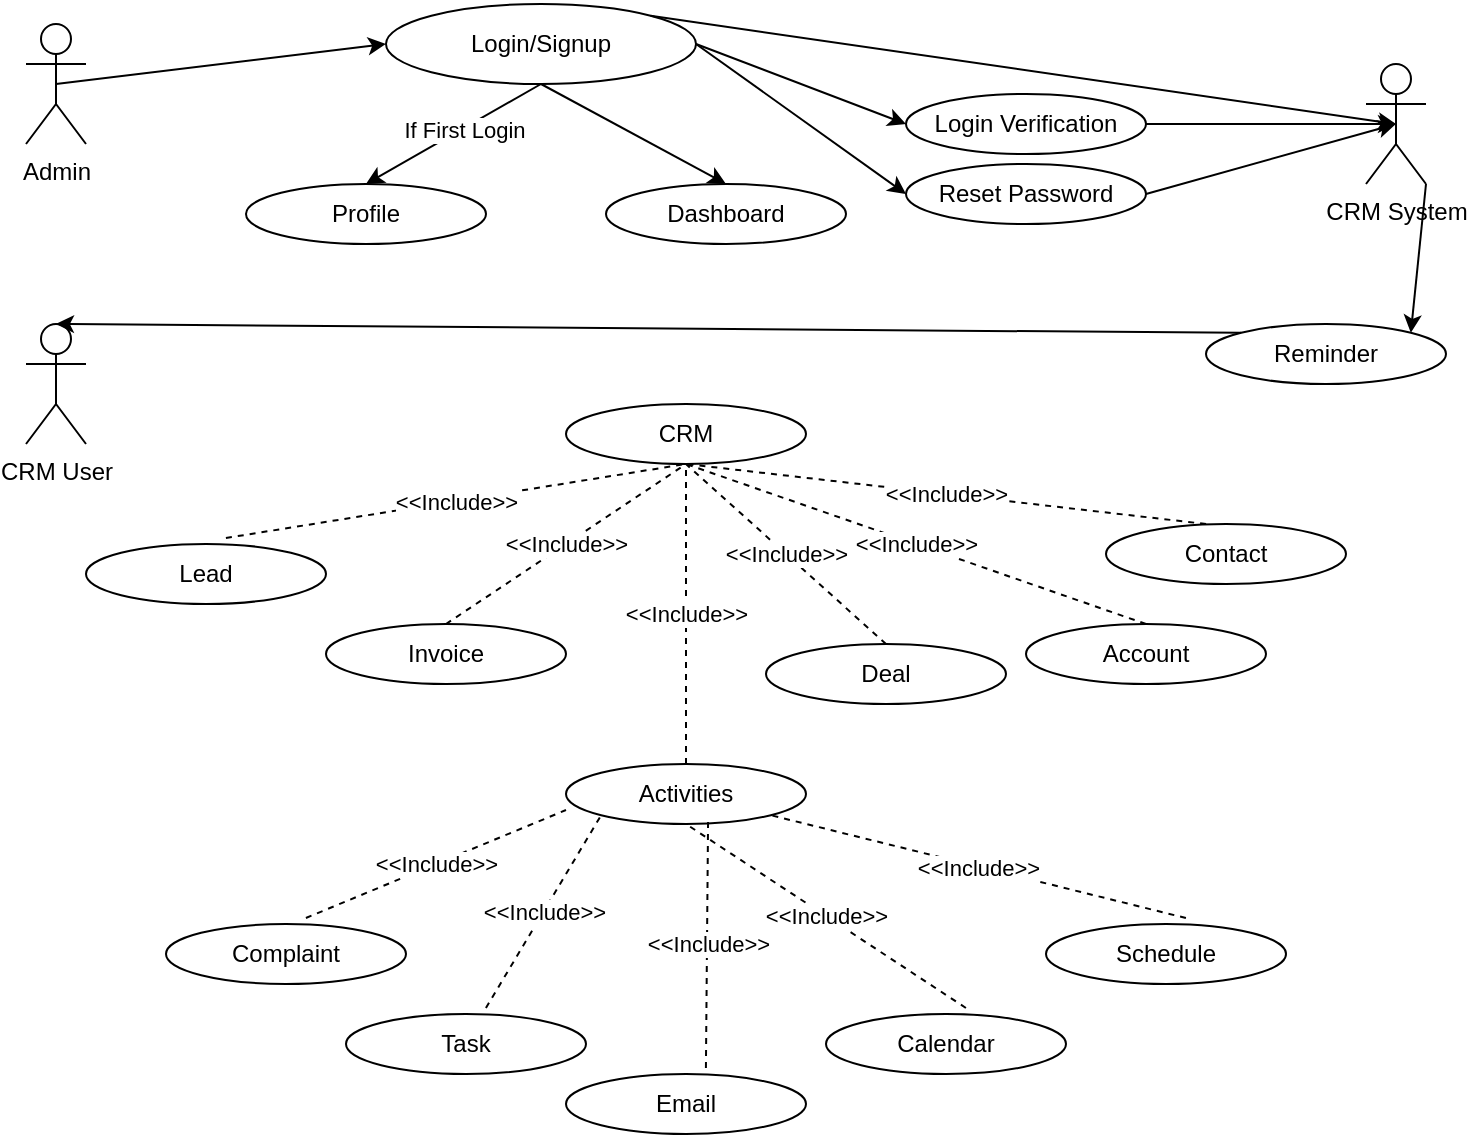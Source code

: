<mxfile version="26.1.3">
  <diagram name="Page-1" id="3NziufLDlcr1CO1E--7A">
    <mxGraphModel dx="880" dy="468" grid="1" gridSize="10" guides="1" tooltips="1" connect="1" arrows="1" fold="1" page="1" pageScale="1" pageWidth="850" pageHeight="1100" math="0" shadow="0">
      <root>
        <mxCell id="0" />
        <mxCell id="1" parent="0" />
        <mxCell id="e2TswLPF9frkwuoLJc3t-33" value="Login/Signup" style="ellipse;whiteSpace=wrap;html=1;" vertex="1" parent="1">
          <mxGeometry x="270" y="30" width="155" height="40" as="geometry" />
        </mxCell>
        <mxCell id="e2TswLPF9frkwuoLJc3t-35" value="" style="endArrow=classic;html=1;rounded=0;exitX=0.5;exitY=1;exitDx=0;exitDy=0;entryX=0.5;entryY=0;entryDx=0;entryDy=0;entryPerimeter=0;" edge="1" parent="1" source="e2TswLPF9frkwuoLJc3t-33" target="e2TswLPF9frkwuoLJc3t-38">
          <mxGeometry width="50" height="50" relative="1" as="geometry">
            <mxPoint x="360" y="280" as="sourcePoint" />
            <mxPoint x="440" y="120" as="targetPoint" />
          </mxGeometry>
        </mxCell>
        <mxCell id="e2TswLPF9frkwuoLJc3t-36" value="" style="endArrow=classic;html=1;rounded=0;exitX=0.5;exitY=1;exitDx=0;exitDy=0;entryX=0.5;entryY=0;entryDx=0;entryDy=0;entryPerimeter=0;" edge="1" parent="1" source="e2TswLPF9frkwuoLJc3t-33" target="e2TswLPF9frkwuoLJc3t-37">
          <mxGeometry width="50" height="50" relative="1" as="geometry">
            <mxPoint x="358" y="80" as="sourcePoint" />
            <mxPoint x="260" y="120" as="targetPoint" />
          </mxGeometry>
        </mxCell>
        <mxCell id="e2TswLPF9frkwuoLJc3t-39" value="If First Login" style="edgeLabel;html=1;align=center;verticalAlign=middle;resizable=0;points=[];" vertex="1" connectable="0" parent="e2TswLPF9frkwuoLJc3t-36">
          <mxGeometry x="-0.103" relative="1" as="geometry">
            <mxPoint as="offset" />
          </mxGeometry>
        </mxCell>
        <mxCell id="e2TswLPF9frkwuoLJc3t-37" value="Profile" style="ellipse;whiteSpace=wrap;html=1;" vertex="1" parent="1">
          <mxGeometry x="200" y="120" width="120" height="30" as="geometry" />
        </mxCell>
        <mxCell id="e2TswLPF9frkwuoLJc3t-38" value="Dashboard" style="ellipse;whiteSpace=wrap;html=1;" vertex="1" parent="1">
          <mxGeometry x="380" y="120" width="120" height="30" as="geometry" />
        </mxCell>
        <mxCell id="e2TswLPF9frkwuoLJc3t-41" value="Reset Password" style="ellipse;whiteSpace=wrap;html=1;" vertex="1" parent="1">
          <mxGeometry x="530" y="110" width="120" height="30" as="geometry" />
        </mxCell>
        <mxCell id="e2TswLPF9frkwuoLJc3t-42" value="Login Verification" style="ellipse;whiteSpace=wrap;html=1;" vertex="1" parent="1">
          <mxGeometry x="530" y="75" width="120" height="30" as="geometry" />
        </mxCell>
        <mxCell id="e2TswLPF9frkwuoLJc3t-43" value="" style="endArrow=classic;html=1;rounded=0;exitX=1;exitY=0.5;exitDx=0;exitDy=0;entryX=0;entryY=0.5;entryDx=0;entryDy=0;" edge="1" parent="1" source="e2TswLPF9frkwuoLJc3t-33" target="e2TswLPF9frkwuoLJc3t-42">
          <mxGeometry width="50" height="50" relative="1" as="geometry">
            <mxPoint x="358" y="80" as="sourcePoint" />
            <mxPoint x="450" y="130" as="targetPoint" />
          </mxGeometry>
        </mxCell>
        <mxCell id="e2TswLPF9frkwuoLJc3t-44" value="" style="endArrow=classic;html=1;rounded=0;exitX=1;exitY=0.5;exitDx=0;exitDy=0;entryX=0;entryY=0.5;entryDx=0;entryDy=0;" edge="1" parent="1" source="e2TswLPF9frkwuoLJc3t-33" target="e2TswLPF9frkwuoLJc3t-41">
          <mxGeometry width="50" height="50" relative="1" as="geometry">
            <mxPoint x="435" y="60" as="sourcePoint" />
            <mxPoint x="540" y="75" as="targetPoint" />
          </mxGeometry>
        </mxCell>
        <mxCell id="e2TswLPF9frkwuoLJc3t-45" value="Admin" style="shape=umlActor;verticalLabelPosition=bottom;verticalAlign=top;html=1;outlineConnect=0;" vertex="1" parent="1">
          <mxGeometry x="90" y="40" width="30" height="60" as="geometry" />
        </mxCell>
        <mxCell id="e2TswLPF9frkwuoLJc3t-49" value="CRM System" style="shape=umlActor;verticalLabelPosition=bottom;verticalAlign=top;html=1;outlineConnect=0;" vertex="1" parent="1">
          <mxGeometry x="760" y="60" width="30" height="60" as="geometry" />
        </mxCell>
        <mxCell id="e2TswLPF9frkwuoLJc3t-50" value="" style="endArrow=classic;html=1;rounded=0;exitX=1;exitY=0.5;exitDx=0;exitDy=0;entryX=0.5;entryY=0.5;entryDx=0;entryDy=0;entryPerimeter=0;" edge="1" parent="1" source="e2TswLPF9frkwuoLJc3t-41" target="e2TswLPF9frkwuoLJc3t-49">
          <mxGeometry width="50" height="50" relative="1" as="geometry">
            <mxPoint x="360" y="280" as="sourcePoint" />
            <mxPoint x="410" y="230" as="targetPoint" />
          </mxGeometry>
        </mxCell>
        <mxCell id="e2TswLPF9frkwuoLJc3t-51" value="" style="endArrow=classic;html=1;rounded=0;entryX=0.5;entryY=0.5;entryDx=0;entryDy=0;entryPerimeter=0;" edge="1" parent="1" source="e2TswLPF9frkwuoLJc3t-42" target="e2TswLPF9frkwuoLJc3t-49">
          <mxGeometry width="50" height="50" relative="1" as="geometry">
            <mxPoint x="660" y="135" as="sourcePoint" />
            <mxPoint x="785" y="100" as="targetPoint" />
          </mxGeometry>
        </mxCell>
        <mxCell id="e2TswLPF9frkwuoLJc3t-52" value="" style="endArrow=classic;html=1;rounded=0;exitX=1;exitY=0;exitDx=0;exitDy=0;entryX=0.5;entryY=0.5;entryDx=0;entryDy=0;entryPerimeter=0;" edge="1" parent="1" source="e2TswLPF9frkwuoLJc3t-33" target="e2TswLPF9frkwuoLJc3t-49">
          <mxGeometry width="50" height="50" relative="1" as="geometry">
            <mxPoint x="425" y="40" as="sourcePoint" />
            <mxPoint x="760" y="78.286" as="targetPoint" />
          </mxGeometry>
        </mxCell>
        <mxCell id="e2TswLPF9frkwuoLJc3t-54" value="Reminder" style="ellipse;whiteSpace=wrap;html=1;" vertex="1" parent="1">
          <mxGeometry x="680" y="190" width="120" height="30" as="geometry" />
        </mxCell>
        <mxCell id="e2TswLPF9frkwuoLJc3t-55" value="" style="endArrow=classic;html=1;rounded=0;entryX=1;entryY=0;entryDx=0;entryDy=0;exitX=1;exitY=1;exitDx=0;exitDy=0;exitPerimeter=0;" edge="1" parent="1" source="e2TswLPF9frkwuoLJc3t-49" target="e2TswLPF9frkwuoLJc3t-54">
          <mxGeometry width="50" height="50" relative="1" as="geometry">
            <mxPoint x="360" y="280" as="sourcePoint" />
            <mxPoint x="410" y="230" as="targetPoint" />
          </mxGeometry>
        </mxCell>
        <mxCell id="e2TswLPF9frkwuoLJc3t-56" value="CRM User" style="shape=umlActor;verticalLabelPosition=bottom;verticalAlign=top;html=1;outlineConnect=0;" vertex="1" parent="1">
          <mxGeometry x="90" y="190" width="30" height="60" as="geometry" />
        </mxCell>
        <mxCell id="e2TswLPF9frkwuoLJc3t-57" value="" style="endArrow=classic;html=1;rounded=0;exitX=0;exitY=0;exitDx=0;exitDy=0;entryX=0.5;entryY=0;entryDx=0;entryDy=0;entryPerimeter=0;" edge="1" parent="1" source="e2TswLPF9frkwuoLJc3t-54" target="e2TswLPF9frkwuoLJc3t-56">
          <mxGeometry width="50" height="50" relative="1" as="geometry">
            <mxPoint x="360" y="280" as="sourcePoint" />
            <mxPoint x="410" y="230" as="targetPoint" />
          </mxGeometry>
        </mxCell>
        <mxCell id="e2TswLPF9frkwuoLJc3t-58" value="CRM" style="ellipse;whiteSpace=wrap;html=1;" vertex="1" parent="1">
          <mxGeometry x="360" y="230" width="120" height="30" as="geometry" />
        </mxCell>
        <mxCell id="e2TswLPF9frkwuoLJc3t-66" value="Lead" style="ellipse;whiteSpace=wrap;html=1;" vertex="1" parent="1">
          <mxGeometry x="120" y="300" width="120" height="30" as="geometry" />
        </mxCell>
        <mxCell id="e2TswLPF9frkwuoLJc3t-67" value="Invoice" style="ellipse;whiteSpace=wrap;html=1;" vertex="1" parent="1">
          <mxGeometry x="240" y="340" width="120" height="30" as="geometry" />
        </mxCell>
        <mxCell id="e2TswLPF9frkwuoLJc3t-68" value="Deal" style="ellipse;whiteSpace=wrap;html=1;" vertex="1" parent="1">
          <mxGeometry x="460" y="350" width="120" height="30" as="geometry" />
        </mxCell>
        <mxCell id="e2TswLPF9frkwuoLJc3t-69" value="Account" style="ellipse;whiteSpace=wrap;html=1;" vertex="1" parent="1">
          <mxGeometry x="590" y="340" width="120" height="30" as="geometry" />
        </mxCell>
        <mxCell id="e2TswLPF9frkwuoLJc3t-70" value="Contact" style="ellipse;whiteSpace=wrap;html=1;" vertex="1" parent="1">
          <mxGeometry x="630" y="290" width="120" height="30" as="geometry" />
        </mxCell>
        <mxCell id="e2TswLPF9frkwuoLJc3t-72" value="" style="endArrow=none;dashed=1;html=1;rounded=0;exitX=0.583;exitY=-0.1;exitDx=0;exitDy=0;exitPerimeter=0;entryX=0.5;entryY=1;entryDx=0;entryDy=0;" edge="1" parent="1" source="e2TswLPF9frkwuoLJc3t-66" target="e2TswLPF9frkwuoLJc3t-58">
          <mxGeometry width="50" height="50" relative="1" as="geometry">
            <mxPoint x="360" y="280" as="sourcePoint" />
            <mxPoint x="410" y="230" as="targetPoint" />
          </mxGeometry>
        </mxCell>
        <mxCell id="e2TswLPF9frkwuoLJc3t-73" value="&amp;lt;&amp;lt;Include&amp;gt;&amp;gt;" style="edgeLabel;html=1;align=center;verticalAlign=middle;resizable=0;points=[];" vertex="1" connectable="0" parent="e2TswLPF9frkwuoLJc3t-72">
          <mxGeometry x="0.001" relative="1" as="geometry">
            <mxPoint as="offset" />
          </mxGeometry>
        </mxCell>
        <mxCell id="e2TswLPF9frkwuoLJc3t-74" value="" style="endArrow=none;dashed=1;html=1;rounded=0;exitX=0.5;exitY=0;exitDx=0;exitDy=0;entryX=0.5;entryY=1;entryDx=0;entryDy=0;" edge="1" parent="1" source="e2TswLPF9frkwuoLJc3t-67" target="e2TswLPF9frkwuoLJc3t-58">
          <mxGeometry width="50" height="50" relative="1" as="geometry">
            <mxPoint x="200" y="307" as="sourcePoint" />
            <mxPoint x="430" y="270" as="targetPoint" />
          </mxGeometry>
        </mxCell>
        <mxCell id="e2TswLPF9frkwuoLJc3t-75" value="&amp;lt;&amp;lt;Include&amp;gt;&amp;gt;" style="edgeLabel;html=1;align=center;verticalAlign=middle;resizable=0;points=[];" vertex="1" connectable="0" parent="e2TswLPF9frkwuoLJc3t-74">
          <mxGeometry x="0.001" relative="1" as="geometry">
            <mxPoint as="offset" />
          </mxGeometry>
        </mxCell>
        <mxCell id="e2TswLPF9frkwuoLJc3t-76" value="" style="endArrow=none;dashed=1;html=1;rounded=0;exitX=0.5;exitY=0;exitDx=0;exitDy=0;entryX=0.5;entryY=1;entryDx=0;entryDy=0;" edge="1" parent="1" source="e2TswLPF9frkwuoLJc3t-68" target="e2TswLPF9frkwuoLJc3t-58">
          <mxGeometry width="50" height="50" relative="1" as="geometry">
            <mxPoint x="290" y="340" as="sourcePoint" />
            <mxPoint x="430" y="270" as="targetPoint" />
          </mxGeometry>
        </mxCell>
        <mxCell id="e2TswLPF9frkwuoLJc3t-77" value="&amp;lt;&amp;lt;Include&amp;gt;&amp;gt;" style="edgeLabel;html=1;align=center;verticalAlign=middle;resizable=0;points=[];" vertex="1" connectable="0" parent="e2TswLPF9frkwuoLJc3t-76">
          <mxGeometry x="0.001" relative="1" as="geometry">
            <mxPoint as="offset" />
          </mxGeometry>
        </mxCell>
        <mxCell id="e2TswLPF9frkwuoLJc3t-78" value="" style="endArrow=none;dashed=1;html=1;rounded=0;exitX=0.5;exitY=0;exitDx=0;exitDy=0;entryX=0.5;entryY=1;entryDx=0;entryDy=0;" edge="1" parent="1" source="e2TswLPF9frkwuoLJc3t-69" target="e2TswLPF9frkwuoLJc3t-58">
          <mxGeometry width="50" height="50" relative="1" as="geometry">
            <mxPoint x="290" y="340" as="sourcePoint" />
            <mxPoint x="430" y="270" as="targetPoint" />
          </mxGeometry>
        </mxCell>
        <mxCell id="e2TswLPF9frkwuoLJc3t-79" value="&amp;lt;&amp;lt;Include&amp;gt;&amp;gt;" style="edgeLabel;html=1;align=center;verticalAlign=middle;resizable=0;points=[];" vertex="1" connectable="0" parent="e2TswLPF9frkwuoLJc3t-78">
          <mxGeometry x="0.001" relative="1" as="geometry">
            <mxPoint as="offset" />
          </mxGeometry>
        </mxCell>
        <mxCell id="e2TswLPF9frkwuoLJc3t-80" value="" style="endArrow=none;dashed=1;html=1;rounded=0;exitX=0.417;exitY=0;exitDx=0;exitDy=0;entryX=0.5;entryY=1;entryDx=0;entryDy=0;exitPerimeter=0;" edge="1" parent="1" source="e2TswLPF9frkwuoLJc3t-70" target="e2TswLPF9frkwuoLJc3t-58">
          <mxGeometry width="50" height="50" relative="1" as="geometry">
            <mxPoint x="300" y="350" as="sourcePoint" />
            <mxPoint x="440" y="280" as="targetPoint" />
          </mxGeometry>
        </mxCell>
        <mxCell id="e2TswLPF9frkwuoLJc3t-81" value="&amp;lt;&amp;lt;Include&amp;gt;&amp;gt;" style="edgeLabel;html=1;align=center;verticalAlign=middle;resizable=0;points=[];" vertex="1" connectable="0" parent="e2TswLPF9frkwuoLJc3t-80">
          <mxGeometry x="0.001" relative="1" as="geometry">
            <mxPoint as="offset" />
          </mxGeometry>
        </mxCell>
        <mxCell id="e2TswLPF9frkwuoLJc3t-84" value="Activities" style="ellipse;whiteSpace=wrap;html=1;" vertex="1" parent="1">
          <mxGeometry x="360" y="410" width="120" height="30" as="geometry" />
        </mxCell>
        <mxCell id="e2TswLPF9frkwuoLJc3t-85" value="" style="endArrow=none;dashed=1;html=1;rounded=0;exitX=0.5;exitY=0;exitDx=0;exitDy=0;entryX=0.5;entryY=1;entryDx=0;entryDy=0;" edge="1" source="e2TswLPF9frkwuoLJc3t-84" parent="1" target="e2TswLPF9frkwuoLJc3t-58">
          <mxGeometry width="50" height="50" relative="1" as="geometry">
            <mxPoint x="300" y="350" as="sourcePoint" />
            <mxPoint x="430" y="270" as="targetPoint" />
          </mxGeometry>
        </mxCell>
        <mxCell id="e2TswLPF9frkwuoLJc3t-86" value="&amp;lt;&amp;lt;Include&amp;gt;&amp;gt;" style="edgeLabel;html=1;align=center;verticalAlign=middle;resizable=0;points=[];" vertex="1" connectable="0" parent="e2TswLPF9frkwuoLJc3t-85">
          <mxGeometry x="0.001" relative="1" as="geometry">
            <mxPoint as="offset" />
          </mxGeometry>
        </mxCell>
        <mxCell id="e2TswLPF9frkwuoLJc3t-89" value="Complaint" style="ellipse;whiteSpace=wrap;html=1;" vertex="1" parent="1">
          <mxGeometry x="160" y="490" width="120" height="30" as="geometry" />
        </mxCell>
        <mxCell id="e2TswLPF9frkwuoLJc3t-90" value="" style="endArrow=none;dashed=1;html=1;rounded=0;exitX=0.583;exitY=-0.1;exitDx=0;exitDy=0;exitPerimeter=0;entryX=0;entryY=0.767;entryDx=0;entryDy=0;entryPerimeter=0;" edge="1" source="e2TswLPF9frkwuoLJc3t-89" parent="1" target="e2TswLPF9frkwuoLJc3t-84">
          <mxGeometry width="50" height="50" relative="1" as="geometry">
            <mxPoint x="387.5" y="506.08" as="sourcePoint" />
            <mxPoint x="408.96" y="440" as="targetPoint" />
          </mxGeometry>
        </mxCell>
        <mxCell id="e2TswLPF9frkwuoLJc3t-91" value="&amp;lt;&amp;lt;Include&amp;gt;&amp;gt;" style="edgeLabel;html=1;align=center;verticalAlign=middle;resizable=0;points=[];" vertex="1" connectable="0" parent="e2TswLPF9frkwuoLJc3t-90">
          <mxGeometry x="0.001" relative="1" as="geometry">
            <mxPoint as="offset" />
          </mxGeometry>
        </mxCell>
        <mxCell id="e2TswLPF9frkwuoLJc3t-92" value="Task" style="ellipse;whiteSpace=wrap;html=1;" vertex="1" parent="1">
          <mxGeometry x="250" y="535" width="120" height="30" as="geometry" />
        </mxCell>
        <mxCell id="e2TswLPF9frkwuoLJc3t-93" value="" style="endArrow=none;dashed=1;html=1;rounded=0;exitX=0.583;exitY=-0.1;exitDx=0;exitDy=0;exitPerimeter=0;entryX=0;entryY=1;entryDx=0;entryDy=0;" edge="1" parent="1" source="e2TswLPF9frkwuoLJc3t-92" target="e2TswLPF9frkwuoLJc3t-84">
          <mxGeometry width="50" height="50" relative="1" as="geometry">
            <mxPoint x="497.5" y="546.07" as="sourcePoint" />
            <mxPoint x="396.04" y="420" as="targetPoint" />
          </mxGeometry>
        </mxCell>
        <mxCell id="e2TswLPF9frkwuoLJc3t-94" value="&amp;lt;&amp;lt;Include&amp;gt;&amp;gt;" style="edgeLabel;html=1;align=center;verticalAlign=middle;resizable=0;points=[];" vertex="1" connectable="0" parent="e2TswLPF9frkwuoLJc3t-93">
          <mxGeometry x="0.001" relative="1" as="geometry">
            <mxPoint as="offset" />
          </mxGeometry>
        </mxCell>
        <mxCell id="e2TswLPF9frkwuoLJc3t-95" value="Email" style="ellipse;whiteSpace=wrap;html=1;" vertex="1" parent="1">
          <mxGeometry x="360" y="565" width="120" height="30" as="geometry" />
        </mxCell>
        <mxCell id="e2TswLPF9frkwuoLJc3t-96" value="" style="endArrow=none;dashed=1;html=1;rounded=0;exitX=0.583;exitY=-0.1;exitDx=0;exitDy=0;exitPerimeter=0;entryX=0.592;entryY=0.933;entryDx=0;entryDy=0;entryPerimeter=0;" edge="1" parent="1" source="e2TswLPF9frkwuoLJc3t-95" target="e2TswLPF9frkwuoLJc3t-84">
          <mxGeometry width="50" height="50" relative="1" as="geometry">
            <mxPoint x="627.5" y="565.08" as="sourcePoint" />
            <mxPoint x="430" y="450" as="targetPoint" />
          </mxGeometry>
        </mxCell>
        <mxCell id="e2TswLPF9frkwuoLJc3t-97" value="&amp;lt;&amp;lt;Include&amp;gt;&amp;gt;" style="edgeLabel;html=1;align=center;verticalAlign=middle;resizable=0;points=[];" vertex="1" connectable="0" parent="e2TswLPF9frkwuoLJc3t-96">
          <mxGeometry x="0.001" relative="1" as="geometry">
            <mxPoint as="offset" />
          </mxGeometry>
        </mxCell>
        <mxCell id="e2TswLPF9frkwuoLJc3t-98" value="Calendar" style="ellipse;whiteSpace=wrap;html=1;" vertex="1" parent="1">
          <mxGeometry x="490" y="535" width="120" height="30" as="geometry" />
        </mxCell>
        <mxCell id="e2TswLPF9frkwuoLJc3t-99" value="" style="endArrow=none;dashed=1;html=1;rounded=0;exitX=0.583;exitY=-0.1;exitDx=0;exitDy=0;exitPerimeter=0;entryX=0.5;entryY=1;entryDx=0;entryDy=0;" edge="1" parent="1" source="e2TswLPF9frkwuoLJc3t-98" target="e2TswLPF9frkwuoLJc3t-84">
          <mxGeometry width="50" height="50" relative="1" as="geometry">
            <mxPoint x="767.5" y="565.08" as="sourcePoint" />
            <mxPoint x="740" y="492" as="targetPoint" />
          </mxGeometry>
        </mxCell>
        <mxCell id="e2TswLPF9frkwuoLJc3t-100" value="&amp;lt;&amp;lt;Include&amp;gt;&amp;gt;" style="edgeLabel;html=1;align=center;verticalAlign=middle;resizable=0;points=[];" vertex="1" connectable="0" parent="e2TswLPF9frkwuoLJc3t-99">
          <mxGeometry x="0.001" relative="1" as="geometry">
            <mxPoint as="offset" />
          </mxGeometry>
        </mxCell>
        <mxCell id="e2TswLPF9frkwuoLJc3t-101" value="Schedule" style="ellipse;whiteSpace=wrap;html=1;" vertex="1" parent="1">
          <mxGeometry x="600" y="490" width="120" height="30" as="geometry" />
        </mxCell>
        <mxCell id="e2TswLPF9frkwuoLJc3t-102" value="" style="endArrow=none;dashed=1;html=1;rounded=0;exitX=0.583;exitY=-0.1;exitDx=0;exitDy=0;exitPerimeter=0;entryX=1;entryY=1;entryDx=0;entryDy=0;" edge="1" parent="1" source="e2TswLPF9frkwuoLJc3t-101" target="e2TswLPF9frkwuoLJc3t-84">
          <mxGeometry width="50" height="50" relative="1" as="geometry">
            <mxPoint x="807.5" y="476.08" as="sourcePoint" />
            <mxPoint x="780" y="403" as="targetPoint" />
          </mxGeometry>
        </mxCell>
        <mxCell id="e2TswLPF9frkwuoLJc3t-103" value="&amp;lt;&amp;lt;Include&amp;gt;&amp;gt;" style="edgeLabel;html=1;align=center;verticalAlign=middle;resizable=0;points=[];" vertex="1" connectable="0" parent="e2TswLPF9frkwuoLJc3t-102">
          <mxGeometry x="0.001" relative="1" as="geometry">
            <mxPoint as="offset" />
          </mxGeometry>
        </mxCell>
        <mxCell id="e2TswLPF9frkwuoLJc3t-104" value="" style="endArrow=classic;html=1;rounded=0;entryX=0;entryY=0.5;entryDx=0;entryDy=0;exitX=0.5;exitY=0.5;exitDx=0;exitDy=0;exitPerimeter=0;" edge="1" parent="1" source="e2TswLPF9frkwuoLJc3t-45" target="e2TswLPF9frkwuoLJc3t-33">
          <mxGeometry width="50" height="50" relative="1" as="geometry">
            <mxPoint x="360" y="290" as="sourcePoint" />
            <mxPoint x="410" y="240" as="targetPoint" />
          </mxGeometry>
        </mxCell>
      </root>
    </mxGraphModel>
  </diagram>
</mxfile>

